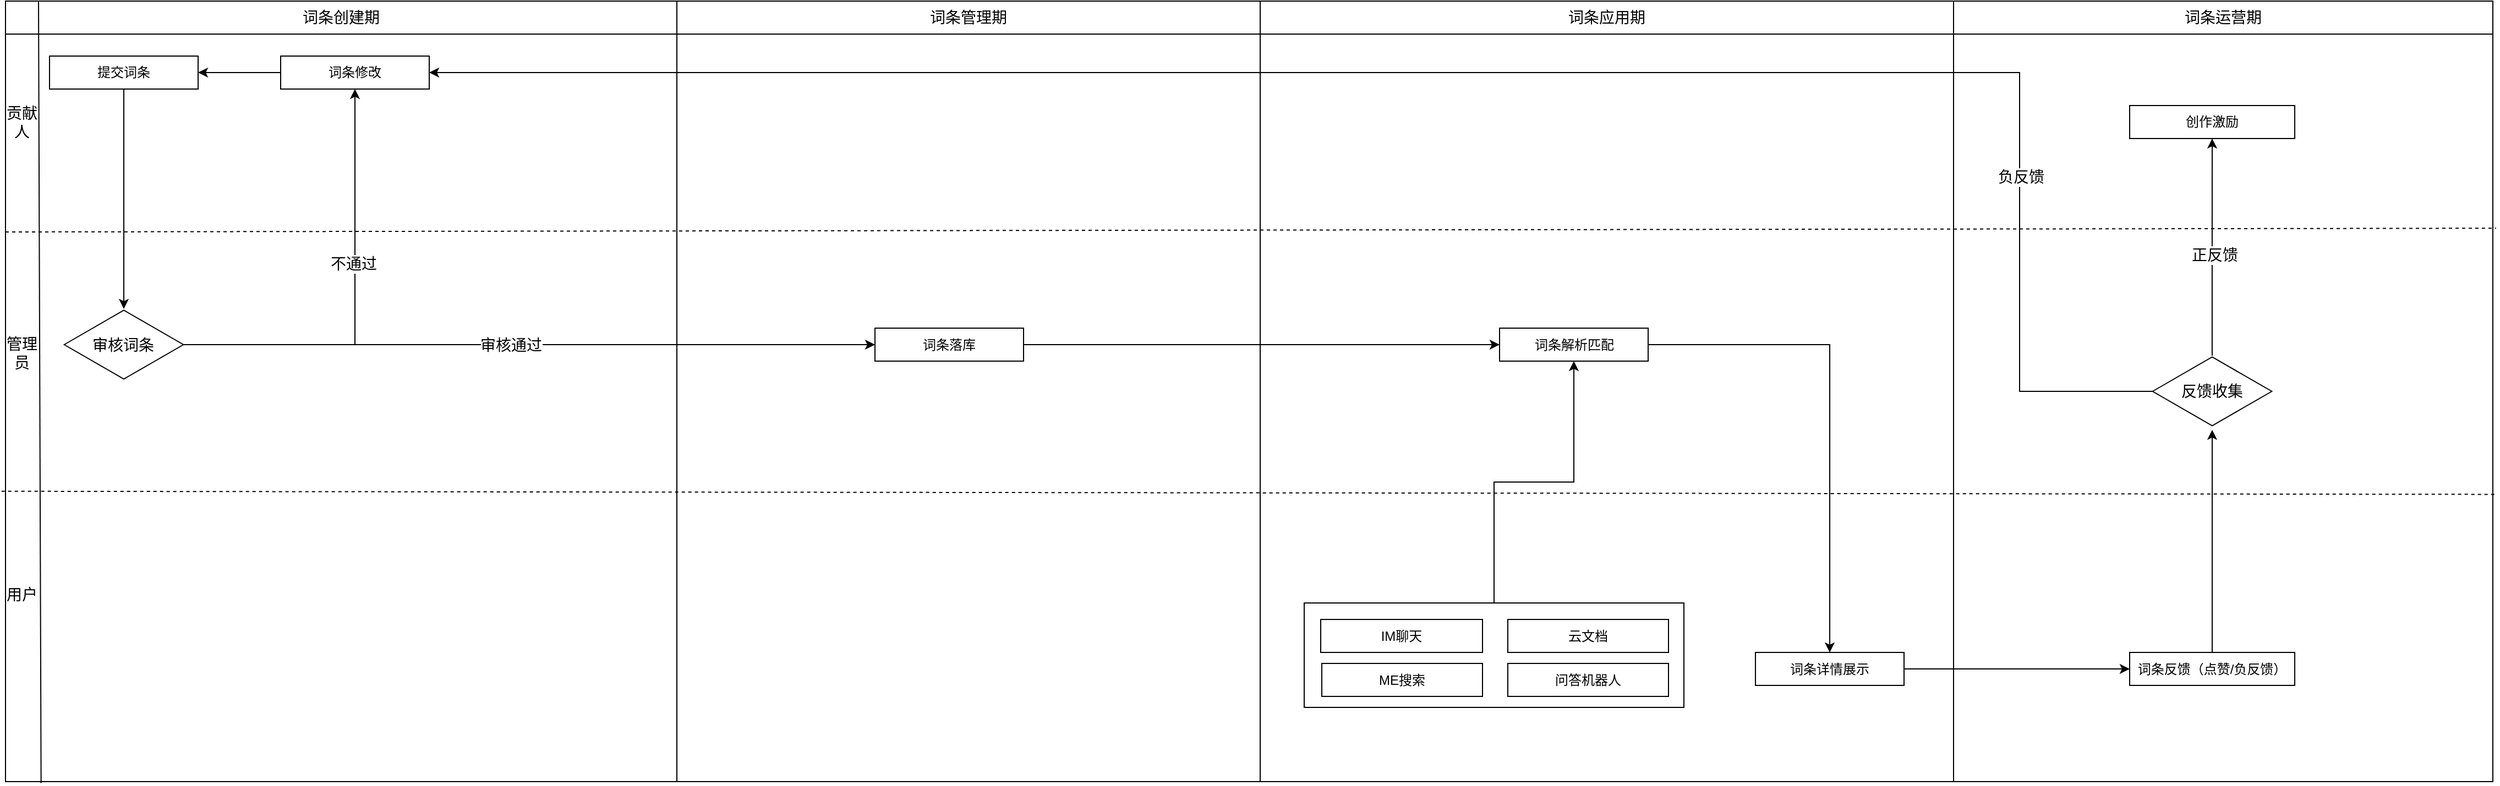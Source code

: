 <mxfile version="20.2.7" type="github">
  <diagram id="aWJN8Z28Av88h7mdpylA" name="第 1 页">
    <mxGraphModel dx="2504" dy="1071" grid="1" gridSize="10" guides="1" tooltips="1" connect="1" arrows="1" fold="1" page="1" pageScale="1" pageWidth="827" pageHeight="1169" math="0" shadow="0">
      <root>
        <mxCell id="0" />
        <mxCell id="1" parent="0" />
        <mxCell id="BVtKt6DLzAD4sJUuW1fs-55" value="" style="rounded=0;whiteSpace=wrap;html=1;" vertex="1" parent="1">
          <mxGeometry x="1890" y="290" width="490" height="710" as="geometry" />
        </mxCell>
        <mxCell id="ZVE0ramNpkpX6An3514g-1" value="" style="rounded=0;whiteSpace=wrap;html=1;" parent="1" vertex="1">
          <mxGeometry x="120" y="290" width="610" height="710" as="geometry" />
        </mxCell>
        <mxCell id="ZVE0ramNpkpX6An3514g-3" value="" style="rounded=0;whiteSpace=wrap;html=1;" parent="1" vertex="1">
          <mxGeometry x="730" y="290" width="530" height="710" as="geometry" />
        </mxCell>
        <mxCell id="ZVE0ramNpkpX6An3514g-4" value="" style="rounded=0;whiteSpace=wrap;html=1;" parent="1" vertex="1">
          <mxGeometry x="1260" y="290" width="630" height="710" as="geometry" />
        </mxCell>
        <mxCell id="BVtKt6DLzAD4sJUuW1fs-23" style="edgeStyle=orthogonalEdgeStyle;rounded=0;orthogonalLoop=1;jettySize=auto;html=1;entryX=0.5;entryY=0;entryDx=0;entryDy=0;fontSize=14;" edge="1" parent="1" source="ZVE0ramNpkpX6An3514g-55">
          <mxGeometry relative="1" as="geometry">
            <mxPoint x="227.5" y="570" as="targetPoint" />
          </mxGeometry>
        </mxCell>
        <mxCell id="ZVE0ramNpkpX6An3514g-55" value="提交词条" style="rounded=0;whiteSpace=wrap;html=1;" parent="1" vertex="1">
          <mxGeometry x="160" y="340" width="135" height="30" as="geometry" />
        </mxCell>
        <mxCell id="BVtKt6DLzAD4sJUuW1fs-1" value="&lt;span style=&quot;font-size: 14px;&quot;&gt;词条创建期&lt;/span&gt;" style="rounded=0;whiteSpace=wrap;html=1;" vertex="1" parent="1">
          <mxGeometry x="120" y="290" width="610" height="30" as="geometry" />
        </mxCell>
        <mxCell id="BVtKt6DLzAD4sJUuW1fs-2" value="&lt;font style=&quot;font-size: 14px;&quot;&gt;词条管理期&lt;/font&gt;" style="rounded=0;whiteSpace=wrap;html=1;" vertex="1" parent="1">
          <mxGeometry x="730" y="290" width="530" height="30" as="geometry" />
        </mxCell>
        <mxCell id="BVtKt6DLzAD4sJUuW1fs-6" value="" style="endArrow=none;html=1;rounded=0;fontSize=14;exitX=0.053;exitY=1.002;exitDx=0;exitDy=0;exitPerimeter=0;" edge="1" parent="1" source="ZVE0ramNpkpX6An3514g-1">
          <mxGeometry width="50" height="50" relative="1" as="geometry">
            <mxPoint x="130" y="340" as="sourcePoint" />
            <mxPoint x="150" y="290" as="targetPoint" />
          </mxGeometry>
        </mxCell>
        <mxCell id="BVtKt6DLzAD4sJUuW1fs-7" value="贡献人" style="text;html=1;strokeColor=none;fillColor=none;align=center;verticalAlign=middle;whiteSpace=wrap;rounded=0;fontSize=14;" vertex="1" parent="1">
          <mxGeometry x="120" y="360" width="30" height="80" as="geometry" />
        </mxCell>
        <mxCell id="BVtKt6DLzAD4sJUuW1fs-10" value="" style="endArrow=none;dashed=1;html=1;rounded=0;fontSize=14;entryX=1.006;entryY=0.291;entryDx=0;entryDy=0;entryPerimeter=0;" edge="1" parent="1" target="BVtKt6DLzAD4sJUuW1fs-55">
          <mxGeometry width="50" height="50" relative="1" as="geometry">
            <mxPoint x="120" y="500" as="sourcePoint" />
            <mxPoint x="2620" y="490" as="targetPoint" />
          </mxGeometry>
        </mxCell>
        <mxCell id="BVtKt6DLzAD4sJUuW1fs-11" value="管理员" style="text;html=1;strokeColor=none;fillColor=none;align=center;verticalAlign=middle;whiteSpace=wrap;rounded=0;fontSize=14;" vertex="1" parent="1">
          <mxGeometry x="120" y="570" width="30" height="80" as="geometry" />
        </mxCell>
        <mxCell id="BVtKt6DLzAD4sJUuW1fs-32" style="edgeStyle=orthogonalEdgeStyle;rounded=0;orthogonalLoop=1;jettySize=auto;html=1;fontSize=14;" edge="1" parent="1" source="BVtKt6DLzAD4sJUuW1fs-24" target="BVtKt6DLzAD4sJUuW1fs-26">
          <mxGeometry relative="1" as="geometry" />
        </mxCell>
        <mxCell id="BVtKt6DLzAD4sJUuW1fs-35" value="不通过" style="edgeLabel;html=1;align=center;verticalAlign=middle;resizable=0;points=[];fontSize=14;" vertex="1" connectable="0" parent="BVtKt6DLzAD4sJUuW1fs-32">
          <mxGeometry x="0.184" y="2" relative="1" as="geometry">
            <mxPoint as="offset" />
          </mxGeometry>
        </mxCell>
        <mxCell id="BVtKt6DLzAD4sJUuW1fs-38" style="edgeStyle=orthogonalEdgeStyle;rounded=0;orthogonalLoop=1;jettySize=auto;html=1;entryX=0;entryY=0.5;entryDx=0;entryDy=0;fontSize=14;" edge="1" parent="1" source="BVtKt6DLzAD4sJUuW1fs-24" target="BVtKt6DLzAD4sJUuW1fs-37">
          <mxGeometry relative="1" as="geometry" />
        </mxCell>
        <mxCell id="BVtKt6DLzAD4sJUuW1fs-39" value="审核通过" style="edgeLabel;html=1;align=center;verticalAlign=middle;resizable=0;points=[];fontSize=14;" vertex="1" connectable="0" parent="BVtKt6DLzAD4sJUuW1fs-38">
          <mxGeometry x="-0.065" y="4" relative="1" as="geometry">
            <mxPoint x="4" y="4" as="offset" />
          </mxGeometry>
        </mxCell>
        <mxCell id="BVtKt6DLzAD4sJUuW1fs-24" value="审核词条" style="html=1;whiteSpace=wrap;aspect=fixed;shape=isoRectangle;fontSize=14;" vertex="1" parent="1">
          <mxGeometry x="173.34" y="570" width="108.33" height="65" as="geometry" />
        </mxCell>
        <mxCell id="BVtKt6DLzAD4sJUuW1fs-12" value="" style="endArrow=none;dashed=1;html=1;rounded=0;fontSize=14;exitX=-0.006;exitY=0.628;exitDx=0;exitDy=0;exitPerimeter=0;entryX=1.007;entryY=0.632;entryDx=0;entryDy=0;entryPerimeter=0;" edge="1" parent="1" source="ZVE0ramNpkpX6An3514g-1" target="BVtKt6DLzAD4sJUuW1fs-55">
          <mxGeometry width="50" height="50" relative="1" as="geometry">
            <mxPoint x="120" y="700" as="sourcePoint" />
            <mxPoint x="2000" y="736" as="targetPoint" />
          </mxGeometry>
        </mxCell>
        <mxCell id="BVtKt6DLzAD4sJUuW1fs-13" value="用户" style="text;html=1;strokeColor=none;fillColor=none;align=center;verticalAlign=middle;whiteSpace=wrap;rounded=0;fontSize=14;" vertex="1" parent="1">
          <mxGeometry x="120" y="790" width="30" height="80" as="geometry" />
        </mxCell>
        <mxCell id="BVtKt6DLzAD4sJUuW1fs-33" style="edgeStyle=orthogonalEdgeStyle;rounded=0;orthogonalLoop=1;jettySize=auto;html=1;entryX=1;entryY=0.5;entryDx=0;entryDy=0;fontSize=14;" edge="1" parent="1" source="BVtKt6DLzAD4sJUuW1fs-26" target="ZVE0ramNpkpX6An3514g-55">
          <mxGeometry relative="1" as="geometry" />
        </mxCell>
        <mxCell id="BVtKt6DLzAD4sJUuW1fs-26" value="词条修改" style="rounded=0;whiteSpace=wrap;html=1;" vertex="1" parent="1">
          <mxGeometry x="370" y="340" width="135" height="30" as="geometry" />
        </mxCell>
        <mxCell id="BVtKt6DLzAD4sJUuW1fs-54" style="edgeStyle=orthogonalEdgeStyle;rounded=0;orthogonalLoop=1;jettySize=auto;html=1;fontSize=14;" edge="1" parent="1" source="BVtKt6DLzAD4sJUuW1fs-37" target="BVtKt6DLzAD4sJUuW1fs-51">
          <mxGeometry relative="1" as="geometry" />
        </mxCell>
        <mxCell id="BVtKt6DLzAD4sJUuW1fs-37" value="词条落库" style="rounded=0;whiteSpace=wrap;html=1;" vertex="1" parent="1">
          <mxGeometry x="910" y="587.5" width="135" height="30" as="geometry" />
        </mxCell>
        <mxCell id="BVtKt6DLzAD4sJUuW1fs-40" value="&lt;span style=&quot;font-size: 14px;&quot;&gt;词条应用期&lt;/span&gt;" style="rounded=0;whiteSpace=wrap;html=1;" vertex="1" parent="1">
          <mxGeometry x="1260" y="290" width="630" height="30" as="geometry" />
        </mxCell>
        <mxCell id="BVtKt6DLzAD4sJUuW1fs-53" style="edgeStyle=orthogonalEdgeStyle;rounded=0;orthogonalLoop=1;jettySize=auto;html=1;entryX=0.5;entryY=1;entryDx=0;entryDy=0;fontSize=14;" edge="1" parent="1" source="BVtKt6DLzAD4sJUuW1fs-44" target="BVtKt6DLzAD4sJUuW1fs-51">
          <mxGeometry relative="1" as="geometry" />
        </mxCell>
        <mxCell id="BVtKt6DLzAD4sJUuW1fs-44" value="" style="rounded=0;whiteSpace=wrap;html=1;" vertex="1" parent="1">
          <mxGeometry x="1300" y="837.5" width="345" height="95" as="geometry" />
        </mxCell>
        <mxCell id="BVtKt6DLzAD4sJUuW1fs-45" value="IM聊天" style="rounded=0;whiteSpace=wrap;html=1;" vertex="1" parent="1">
          <mxGeometry x="1315" y="852.5" width="147" height="30" as="geometry" />
        </mxCell>
        <mxCell id="BVtKt6DLzAD4sJUuW1fs-46" value="云文档" style="rounded=0;whiteSpace=wrap;html=1;" vertex="1" parent="1">
          <mxGeometry x="1485" y="852.5" width="146" height="30" as="geometry" />
        </mxCell>
        <mxCell id="BVtKt6DLzAD4sJUuW1fs-47" value="ME搜索" style="rounded=0;whiteSpace=wrap;html=1;" vertex="1" parent="1">
          <mxGeometry x="1316" y="892.5" width="146" height="30" as="geometry" />
        </mxCell>
        <mxCell id="BVtKt6DLzAD4sJUuW1fs-50" value="问答机器人" style="rounded=0;whiteSpace=wrap;html=1;" vertex="1" parent="1">
          <mxGeometry x="1485" y="892.5" width="146" height="30" as="geometry" />
        </mxCell>
        <mxCell id="BVtKt6DLzAD4sJUuW1fs-65" style="edgeStyle=orthogonalEdgeStyle;rounded=0;orthogonalLoop=1;jettySize=auto;html=1;entryX=0.5;entryY=0;entryDx=0;entryDy=0;fontSize=14;" edge="1" parent="1" source="BVtKt6DLzAD4sJUuW1fs-51" target="BVtKt6DLzAD4sJUuW1fs-64">
          <mxGeometry relative="1" as="geometry" />
        </mxCell>
        <mxCell id="BVtKt6DLzAD4sJUuW1fs-51" value="词条解析匹配" style="rounded=0;whiteSpace=wrap;html=1;" vertex="1" parent="1">
          <mxGeometry x="1477.5" y="587.5" width="135" height="30" as="geometry" />
        </mxCell>
        <mxCell id="BVtKt6DLzAD4sJUuW1fs-56" value="&lt;span style=&quot;font-size: 14px;&quot;&gt;词条运营期&lt;/span&gt;" style="rounded=0;whiteSpace=wrap;html=1;" vertex="1" parent="1">
          <mxGeometry x="1890" y="290" width="490" height="30" as="geometry" />
        </mxCell>
        <mxCell id="BVtKt6DLzAD4sJUuW1fs-71" style="edgeStyle=orthogonalEdgeStyle;rounded=0;orthogonalLoop=1;jettySize=auto;html=1;entryX=0;entryY=0.5;entryDx=0;entryDy=0;fontSize=14;" edge="1" parent="1" source="BVtKt6DLzAD4sJUuW1fs-64" target="BVtKt6DLzAD4sJUuW1fs-67">
          <mxGeometry relative="1" as="geometry" />
        </mxCell>
        <mxCell id="BVtKt6DLzAD4sJUuW1fs-64" value="词条详情展示" style="rounded=0;whiteSpace=wrap;html=1;" vertex="1" parent="1">
          <mxGeometry x="1710" y="882.5" width="135" height="30" as="geometry" />
        </mxCell>
        <mxCell id="BVtKt6DLzAD4sJUuW1fs-75" style="edgeStyle=orthogonalEdgeStyle;rounded=0;orthogonalLoop=1;jettySize=auto;html=1;entryX=0.5;entryY=1;entryDx=0;entryDy=0;fontSize=14;" edge="1" parent="1" source="BVtKt6DLzAD4sJUuW1fs-67">
          <mxGeometry relative="1" as="geometry">
            <mxPoint x="2125" y="680" as="targetPoint" />
          </mxGeometry>
        </mxCell>
        <mxCell id="BVtKt6DLzAD4sJUuW1fs-67" value="词条反馈（点赞/负反馈）" style="rounded=0;whiteSpace=wrap;html=1;" vertex="1" parent="1">
          <mxGeometry x="2050" y="882.5" width="150" height="30" as="geometry" />
        </mxCell>
        <mxCell id="BVtKt6DLzAD4sJUuW1fs-76" value="创作激励" style="rounded=0;whiteSpace=wrap;html=1;" vertex="1" parent="1">
          <mxGeometry x="2050" y="385" width="150" height="30" as="geometry" />
        </mxCell>
        <mxCell id="BVtKt6DLzAD4sJUuW1fs-79" style="edgeStyle=orthogonalEdgeStyle;rounded=0;orthogonalLoop=1;jettySize=auto;html=1;fontSize=14;" edge="1" parent="1" source="BVtKt6DLzAD4sJUuW1fs-78" target="BVtKt6DLzAD4sJUuW1fs-76">
          <mxGeometry relative="1" as="geometry" />
        </mxCell>
        <mxCell id="BVtKt6DLzAD4sJUuW1fs-80" value="正反馈" style="edgeLabel;html=1;align=center;verticalAlign=middle;resizable=0;points=[];fontSize=14;" vertex="1" connectable="0" parent="BVtKt6DLzAD4sJUuW1fs-79">
          <mxGeometry x="-0.068" y="-2" relative="1" as="geometry">
            <mxPoint as="offset" />
          </mxGeometry>
        </mxCell>
        <mxCell id="BVtKt6DLzAD4sJUuW1fs-84" style="edgeStyle=orthogonalEdgeStyle;rounded=0;orthogonalLoop=1;jettySize=auto;html=1;entryX=1;entryY=0.5;entryDx=0;entryDy=0;fontSize=14;" edge="1" parent="1" source="BVtKt6DLzAD4sJUuW1fs-78" target="BVtKt6DLzAD4sJUuW1fs-26">
          <mxGeometry relative="1" as="geometry">
            <Array as="points">
              <mxPoint x="1950" y="645" />
              <mxPoint x="1950" y="355" />
            </Array>
          </mxGeometry>
        </mxCell>
        <mxCell id="BVtKt6DLzAD4sJUuW1fs-85" value="负反馈" style="edgeLabel;html=1;align=center;verticalAlign=middle;resizable=0;points=[];fontSize=14;" vertex="1" connectable="0" parent="BVtKt6DLzAD4sJUuW1fs-84">
          <mxGeometry x="-0.659" y="-1" relative="1" as="geometry">
            <mxPoint as="offset" />
          </mxGeometry>
        </mxCell>
        <mxCell id="BVtKt6DLzAD4sJUuW1fs-78" value="反馈收集" style="html=1;whiteSpace=wrap;aspect=fixed;shape=isoRectangle;fontSize=14;" vertex="1" parent="1">
          <mxGeometry x="2070.84" y="612.5" width="108.33" height="65" as="geometry" />
        </mxCell>
      </root>
    </mxGraphModel>
  </diagram>
</mxfile>
